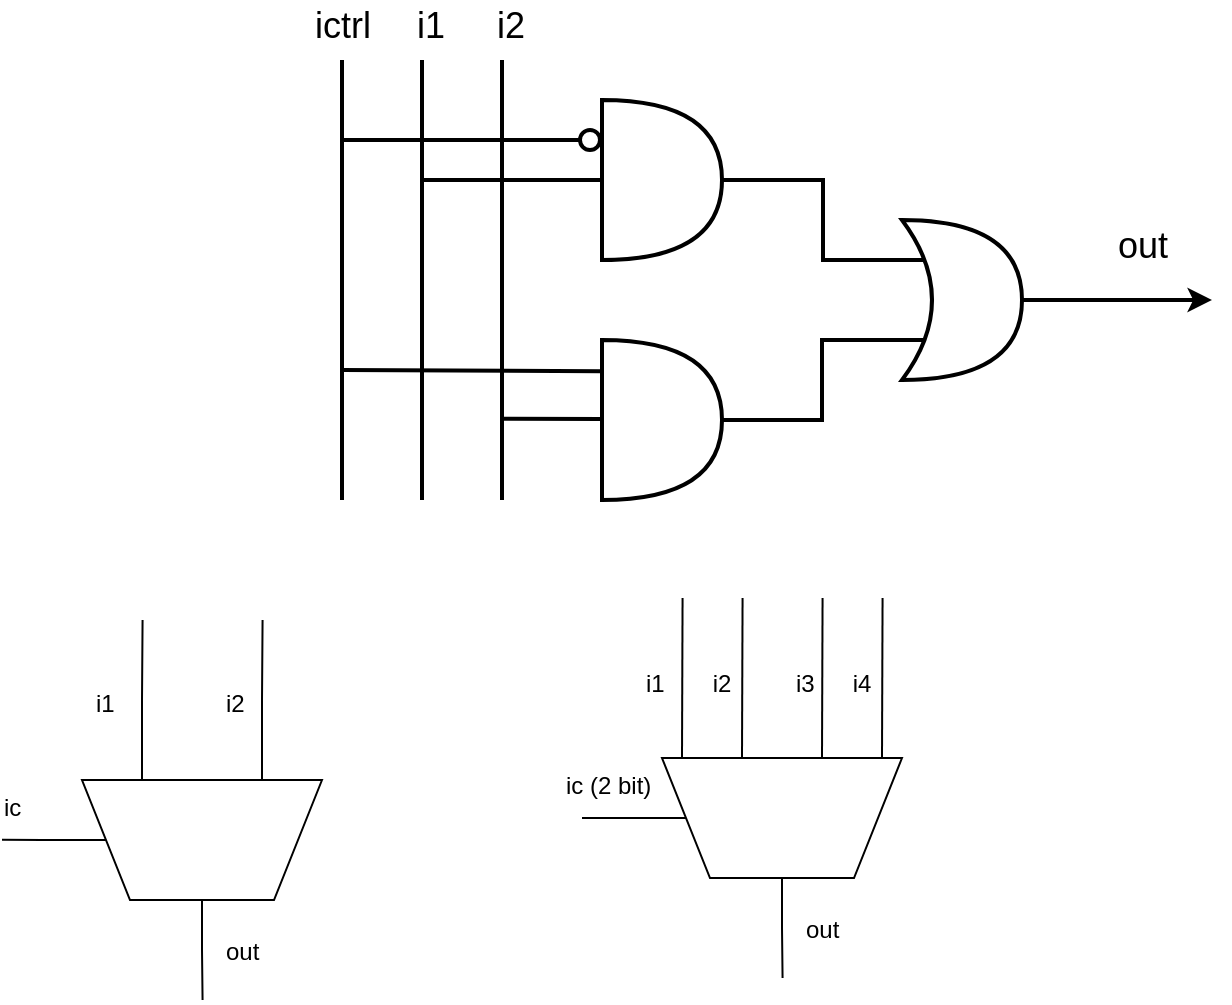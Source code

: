 <mxfile version="11.3.1" type="device" pages="1"><diagram id="4js1APNJ45feCjGTIoj3" name="Page-1"><mxGraphModel dx="1000" dy="446" grid="1" gridSize="10" guides="1" tooltips="1" connect="1" arrows="1" fold="1" page="1" pageScale="1" pageWidth="850" pageHeight="1100" math="0" shadow="0"><root><mxCell id="0"/><mxCell id="1" parent="0"/><mxCell id="5AkRfEBpUA8uwNMbyjjf-52" style="edgeStyle=elbowEdgeStyle;rounded=0;orthogonalLoop=1;jettySize=auto;html=1;exitX=1;exitY=0.5;exitDx=0;exitDy=0;exitPerimeter=0;startArrow=none;startFill=0;endArrow=classic;endFill=1;strokeColor=#000000;strokeWidth=2;" parent="1" source="5AkRfEBpUA8uwNMbyjjf-2" edge="1"><mxGeometry relative="1" as="geometry"><mxPoint x="715" y="220" as="targetPoint"/></mxGeometry></mxCell><mxCell id="5AkRfEBpUA8uwNMbyjjf-2" value="" style="shape=xor;whiteSpace=wrap;html=1;strokeWidth=2;" parent="1" vertex="1"><mxGeometry x="560" y="180" width="60" height="80" as="geometry"/></mxCell><mxCell id="5AkRfEBpUA8uwNMbyjjf-5" value="" style="shape=or;whiteSpace=wrap;html=1;strokeWidth=2;" parent="1" vertex="1"><mxGeometry x="410" y="120" width="60" height="80" as="geometry"/></mxCell><mxCell id="5AkRfEBpUA8uwNMbyjjf-11" value="&lt;font style=&quot;font-size: 18px&quot;&gt;ictrl&lt;/font&gt;" style="text;html=1;resizable=0;points=[];autosize=1;align=center;verticalAlign=top;spacingTop=-4;" parent="1" vertex="1"><mxGeometry x="255" y="70" width="50" height="20" as="geometry"/></mxCell><mxCell id="5AkRfEBpUA8uwNMbyjjf-12" value="&lt;font style=&quot;font-size: 18px&quot;&gt;i1&lt;/font&gt;" style="text;html=1;resizable=0;points=[];autosize=1;align=center;verticalAlign=top;spacingTop=-4;" parent="1" vertex="1"><mxGeometry x="309" y="70" width="30" height="20" as="geometry"/></mxCell><mxCell id="5AkRfEBpUA8uwNMbyjjf-13" value="&lt;font style=&quot;font-size: 18px&quot;&gt;i2&lt;/font&gt;" style="text;html=1;resizable=0;points=[];autosize=1;align=center;verticalAlign=top;spacingTop=-4;" parent="1" vertex="1"><mxGeometry x="349" y="70" width="30" height="20" as="geometry"/></mxCell><mxCell id="5AkRfEBpUA8uwNMbyjjf-15" value="" style="line;strokeWidth=2;direction=south;html=1;" parent="1" vertex="1"><mxGeometry x="275" y="100" width="10" height="220" as="geometry"/></mxCell><mxCell id="5AkRfEBpUA8uwNMbyjjf-16" value="" style="line;strokeWidth=2;direction=south;html=1;" parent="1" vertex="1"><mxGeometry x="315" y="100" width="10" height="220" as="geometry"/></mxCell><mxCell id="5AkRfEBpUA8uwNMbyjjf-17" value="" style="line;strokeWidth=2;direction=south;html=1;" parent="1" vertex="1"><mxGeometry x="355" y="100" width="10" height="220" as="geometry"/></mxCell><mxCell id="5AkRfEBpUA8uwNMbyjjf-23" style="edgeStyle=none;rounded=0;orthogonalLoop=1;jettySize=auto;html=1;strokeColor=#000000;strokeWidth=2;startArrow=none;startFill=0;endArrow=none;endFill=0;startSize=10;exitX=0;exitY=0.5;exitDx=0;exitDy=0;exitPerimeter=0;" parent="1" edge="1" source="5AkRfEBpUA8uwNMbyjjf-5"><mxGeometry relative="1" as="geometry"><mxPoint x="404" y="161" as="sourcePoint"/><mxPoint x="320" y="160" as="targetPoint"/></mxGeometry></mxCell><mxCell id="5AkRfEBpUA8uwNMbyjjf-51" style="edgeStyle=elbowEdgeStyle;rounded=0;orthogonalLoop=1;jettySize=auto;html=1;exitX=1;exitY=0.5;exitDx=0;exitDy=0;exitPerimeter=0;startArrow=none;startFill=0;endArrow=none;endFill=0;strokeColor=#000000;strokeWidth=2;entryX=0.175;entryY=0.75;entryDx=0;entryDy=0;entryPerimeter=0;" parent="1" source="5AkRfEBpUA8uwNMbyjjf-26" target="5AkRfEBpUA8uwNMbyjjf-2" edge="1"><mxGeometry relative="1" as="geometry"><Array as="points"><mxPoint x="520" y="300"/></Array><mxPoint x="520" y="290" as="targetPoint"/></mxGeometry></mxCell><mxCell id="5AkRfEBpUA8uwNMbyjjf-26" value="" style="shape=or;whiteSpace=wrap;html=1;strokeWidth=2;" parent="1" vertex="1"><mxGeometry x="410" y="240" width="60" height="80" as="geometry"/></mxCell><mxCell id="5AkRfEBpUA8uwNMbyjjf-28" style="edgeStyle=none;rounded=0;orthogonalLoop=1;jettySize=auto;html=1;exitX=0;exitY=0.25;exitDx=0;exitDy=0;exitPerimeter=0;strokeColor=#000000;strokeWidth=2;startArrow=none;startFill=0;endArrow=none;endFill=0;entryX=0.137;entryY=0.567;entryDx=0;entryDy=0;entryPerimeter=0;" parent="1" edge="1"><mxGeometry relative="1" as="geometry"><mxPoint x="410" y="279.5" as="sourcePoint"/><mxPoint x="359.33" y="279.33" as="targetPoint"/></mxGeometry></mxCell><mxCell id="5AkRfEBpUA8uwNMbyjjf-47" style="edgeStyle=elbowEdgeStyle;rounded=0;orthogonalLoop=1;jettySize=auto;html=1;exitX=1;exitY=0.5;exitDx=0;exitDy=0;exitPerimeter=0;startArrow=none;startFill=0;endArrow=none;endFill=0;strokeColor=#000000;strokeWidth=2;entryX=0.175;entryY=0.25;entryDx=0;entryDy=0;entryPerimeter=0;" parent="1" source="5AkRfEBpUA8uwNMbyjjf-5" target="5AkRfEBpUA8uwNMbyjjf-2" edge="1"><mxGeometry relative="1" as="geometry"><mxPoint x="470" y="160" as="sourcePoint"/><mxPoint x="658" y="369" as="targetPoint"/></mxGeometry></mxCell><mxCell id="5AkRfEBpUA8uwNMbyjjf-53" value="&lt;font style=&quot;font-size: 18px&quot;&gt;out&lt;/font&gt;" style="text;html=1;resizable=0;points=[];autosize=1;align=center;verticalAlign=top;spacingTop=-4;" parent="1" vertex="1"><mxGeometry x="660" y="180" width="40" height="20" as="geometry"/></mxCell><mxCell id="5AkRfEBpUA8uwNMbyjjf-20" style="edgeStyle=none;rounded=0;orthogonalLoop=1;jettySize=auto;html=1;entryX=0.182;entryY=0.4;entryDx=0;entryDy=0;entryPerimeter=0;strokeColor=#000000;strokeWidth=2;startArrow=oval;startFill=0;endArrow=none;endFill=0;startSize=10;" parent="1" target="5AkRfEBpUA8uwNMbyjjf-15" edge="1"><mxGeometry relative="1" as="geometry"><mxPoint x="404" y="140" as="sourcePoint"/></mxGeometry></mxCell><mxCell id="5AkRfEBpUA8uwNMbyjjf-58" style="edgeStyle=none;rounded=0;orthogonalLoop=1;jettySize=auto;html=1;entryX=0.066;entryY=0.4;entryDx=0;entryDy=0;entryPerimeter=0;strokeColor=#000000;strokeWidth=2;startArrow=none;startFill=0;endArrow=none;endFill=0;startSize=10;exitX=0.004;exitY=0.195;exitDx=0;exitDy=0;exitPerimeter=0;" parent="1" edge="1" source="5AkRfEBpUA8uwNMbyjjf-26"><mxGeometry relative="1" as="geometry"><mxPoint x="403" y="256.0" as="sourcePoint"/><mxPoint x="280.0" y="254.94" as="targetPoint"/></mxGeometry></mxCell><mxCell id="1ZzszoXeou-FNV3FnoCh-4" style="edgeStyle=orthogonalEdgeStyle;rounded=0;orthogonalLoop=1;jettySize=auto;html=1;exitX=0.75;exitY=1;exitDx=0;exitDy=0;startArrow=none;startFill=0;endArrow=none;endFill=0;" edge="1" parent="1" source="1ZzszoXeou-FNV3FnoCh-3"><mxGeometry relative="1" as="geometry"><mxPoint x="180.286" y="380" as="targetPoint"/></mxGeometry></mxCell><mxCell id="1ZzszoXeou-FNV3FnoCh-5" style="edgeStyle=orthogonalEdgeStyle;rounded=0;orthogonalLoop=1;jettySize=auto;html=1;exitX=0.25;exitY=1;exitDx=0;exitDy=0;startArrow=none;startFill=0;endArrow=none;endFill=0;" edge="1" parent="1" source="1ZzszoXeou-FNV3FnoCh-3"><mxGeometry relative="1" as="geometry"><mxPoint x="240.286" y="380" as="targetPoint"/></mxGeometry></mxCell><mxCell id="1ZzszoXeou-FNV3FnoCh-8" style="edgeStyle=orthogonalEdgeStyle;rounded=0;orthogonalLoop=1;jettySize=auto;html=1;exitX=1;exitY=0.5;exitDx=0;exitDy=0;startArrow=none;startFill=0;endArrow=none;endFill=0;" edge="1" parent="1" source="1ZzszoXeou-FNV3FnoCh-3"><mxGeometry relative="1" as="geometry"><mxPoint x="110" y="489.857" as="targetPoint"/></mxGeometry></mxCell><mxCell id="1ZzszoXeou-FNV3FnoCh-10" style="edgeStyle=orthogonalEdgeStyle;rounded=0;orthogonalLoop=1;jettySize=auto;html=1;exitX=0.5;exitY=0;exitDx=0;exitDy=0;startArrow=none;startFill=0;endArrow=none;endFill=0;" edge="1" parent="1" source="1ZzszoXeou-FNV3FnoCh-3"><mxGeometry relative="1" as="geometry"><mxPoint x="210.286" y="570" as="targetPoint"/></mxGeometry></mxCell><mxCell id="1ZzszoXeou-FNV3FnoCh-3" value="" style="shape=trapezoid;perimeter=trapezoidPerimeter;whiteSpace=wrap;html=1;rotation=180;" vertex="1" parent="1"><mxGeometry x="150" y="460" width="120" height="60" as="geometry"/></mxCell><mxCell id="1ZzszoXeou-FNV3FnoCh-6" value="i1" style="text;html=1;resizable=0;points=[];autosize=1;align=left;verticalAlign=top;spacingTop=-4;" vertex="1" parent="1"><mxGeometry x="155" y="412" width="30" height="20" as="geometry"/></mxCell><mxCell id="1ZzszoXeou-FNV3FnoCh-7" value="i2" style="text;html=1;resizable=0;points=[];autosize=1;align=left;verticalAlign=top;spacingTop=-4;" vertex="1" parent="1"><mxGeometry x="220" y="412" width="30" height="20" as="geometry"/></mxCell><mxCell id="1ZzszoXeou-FNV3FnoCh-9" value="ic" style="text;html=1;resizable=0;points=[];autosize=1;align=left;verticalAlign=top;spacingTop=-4;" vertex="1" parent="1"><mxGeometry x="109" y="464" width="30" height="20" as="geometry"/></mxCell><mxCell id="1ZzszoXeou-FNV3FnoCh-11" value="out" style="text;html=1;resizable=0;points=[];autosize=1;align=left;verticalAlign=top;spacingTop=-4;" vertex="1" parent="1"><mxGeometry x="220" y="536" width="40" height="20" as="geometry"/></mxCell><mxCell id="1ZzszoXeou-FNV3FnoCh-14" style="edgeStyle=orthogonalEdgeStyle;rounded=0;orthogonalLoop=1;jettySize=auto;html=1;exitX=1;exitY=0.5;exitDx=0;exitDy=0;startArrow=none;startFill=0;endArrow=none;endFill=0;" edge="1" source="1ZzszoXeou-FNV3FnoCh-16" parent="1"><mxGeometry relative="1" as="geometry"><mxPoint x="400" y="479" as="targetPoint"/></mxGeometry></mxCell><mxCell id="1ZzszoXeou-FNV3FnoCh-15" style="edgeStyle=orthogonalEdgeStyle;rounded=0;orthogonalLoop=1;jettySize=auto;html=1;exitX=0.5;exitY=0;exitDx=0;exitDy=0;startArrow=none;startFill=0;endArrow=none;endFill=0;" edge="1" source="1ZzszoXeou-FNV3FnoCh-16" parent="1"><mxGeometry relative="1" as="geometry"><mxPoint x="500.286" y="559" as="targetPoint"/></mxGeometry></mxCell><mxCell id="1ZzszoXeou-FNV3FnoCh-16" value="" style="shape=trapezoid;perimeter=trapezoidPerimeter;whiteSpace=wrap;html=1;rotation=180;" vertex="1" parent="1"><mxGeometry x="440" y="449" width="120" height="60" as="geometry"/></mxCell><mxCell id="1ZzszoXeou-FNV3FnoCh-17" value="i1" style="text;html=1;resizable=0;points=[];autosize=1;align=left;verticalAlign=top;spacingTop=-4;" vertex="1" parent="1"><mxGeometry x="430" y="402" width="30" height="20" as="geometry"/></mxCell><mxCell id="1ZzszoXeou-FNV3FnoCh-18" value="i3" style="text;html=1;resizable=0;points=[];autosize=1;align=left;verticalAlign=top;spacingTop=-4;" vertex="1" parent="1"><mxGeometry x="505" y="402" width="30" height="20" as="geometry"/></mxCell><mxCell id="1ZzszoXeou-FNV3FnoCh-19" value="ic (2 bit)" style="text;html=1;resizable=0;points=[];autosize=1;align=left;verticalAlign=top;spacingTop=-4;" vertex="1" parent="1"><mxGeometry x="390" y="453" width="70" height="20" as="geometry"/></mxCell><mxCell id="1ZzszoXeou-FNV3FnoCh-20" value="out" style="text;html=1;resizable=0;points=[];autosize=1;align=left;verticalAlign=top;spacingTop=-4;" vertex="1" parent="1"><mxGeometry x="510" y="525" width="40" height="20" as="geometry"/></mxCell><mxCell id="1ZzszoXeou-FNV3FnoCh-25" style="rounded=0;orthogonalLoop=1;jettySize=auto;html=1;exitX=0.75;exitY=1;exitDx=0;exitDy=0;startArrow=none;startFill=0;endArrow=none;endFill=0;" edge="1" parent="1"><mxGeometry relative="1" as="geometry"><mxPoint x="450.286" y="369" as="targetPoint"/><mxPoint x="450" y="449" as="sourcePoint"/></mxGeometry></mxCell><mxCell id="1ZzszoXeou-FNV3FnoCh-26" style="rounded=0;orthogonalLoop=1;jettySize=auto;html=1;exitX=0.75;exitY=1;exitDx=0;exitDy=0;startArrow=none;startFill=0;endArrow=none;endFill=0;" edge="1" parent="1"><mxGeometry relative="1" as="geometry"><mxPoint x="480.286" y="369" as="targetPoint"/><mxPoint x="480" y="449" as="sourcePoint"/></mxGeometry></mxCell><mxCell id="1ZzszoXeou-FNV3FnoCh-27" style="rounded=0;orthogonalLoop=1;jettySize=auto;html=1;exitX=0.75;exitY=1;exitDx=0;exitDy=0;startArrow=none;startFill=0;endArrow=none;endFill=0;" edge="1" parent="1"><mxGeometry relative="1" as="geometry"><mxPoint x="520.286" y="369" as="targetPoint"/><mxPoint x="520" y="449" as="sourcePoint"/></mxGeometry></mxCell><mxCell id="1ZzszoXeou-FNV3FnoCh-28" style="rounded=0;orthogonalLoop=1;jettySize=auto;html=1;exitX=0.75;exitY=1;exitDx=0;exitDy=0;startArrow=none;startFill=0;endArrow=none;endFill=0;" edge="1" parent="1"><mxGeometry relative="1" as="geometry"><mxPoint x="550.286" y="369" as="targetPoint"/><mxPoint x="550" y="449" as="sourcePoint"/></mxGeometry></mxCell><mxCell id="1ZzszoXeou-FNV3FnoCh-29" value="&amp;nbsp;i2" style="text;html=1;resizable=0;points=[];autosize=1;align=left;verticalAlign=top;spacingTop=-4;" vertex="1" parent="1"><mxGeometry x="460" y="402" width="30" height="20" as="geometry"/></mxCell><mxCell id="1ZzszoXeou-FNV3FnoCh-30" value="&amp;nbsp;i4" style="text;html=1;resizable=0;points=[];autosize=1;align=left;verticalAlign=top;spacingTop=-4;" vertex="1" parent="1"><mxGeometry x="530" y="402" width="30" height="20" as="geometry"/></mxCell></root></mxGraphModel></diagram></mxfile>